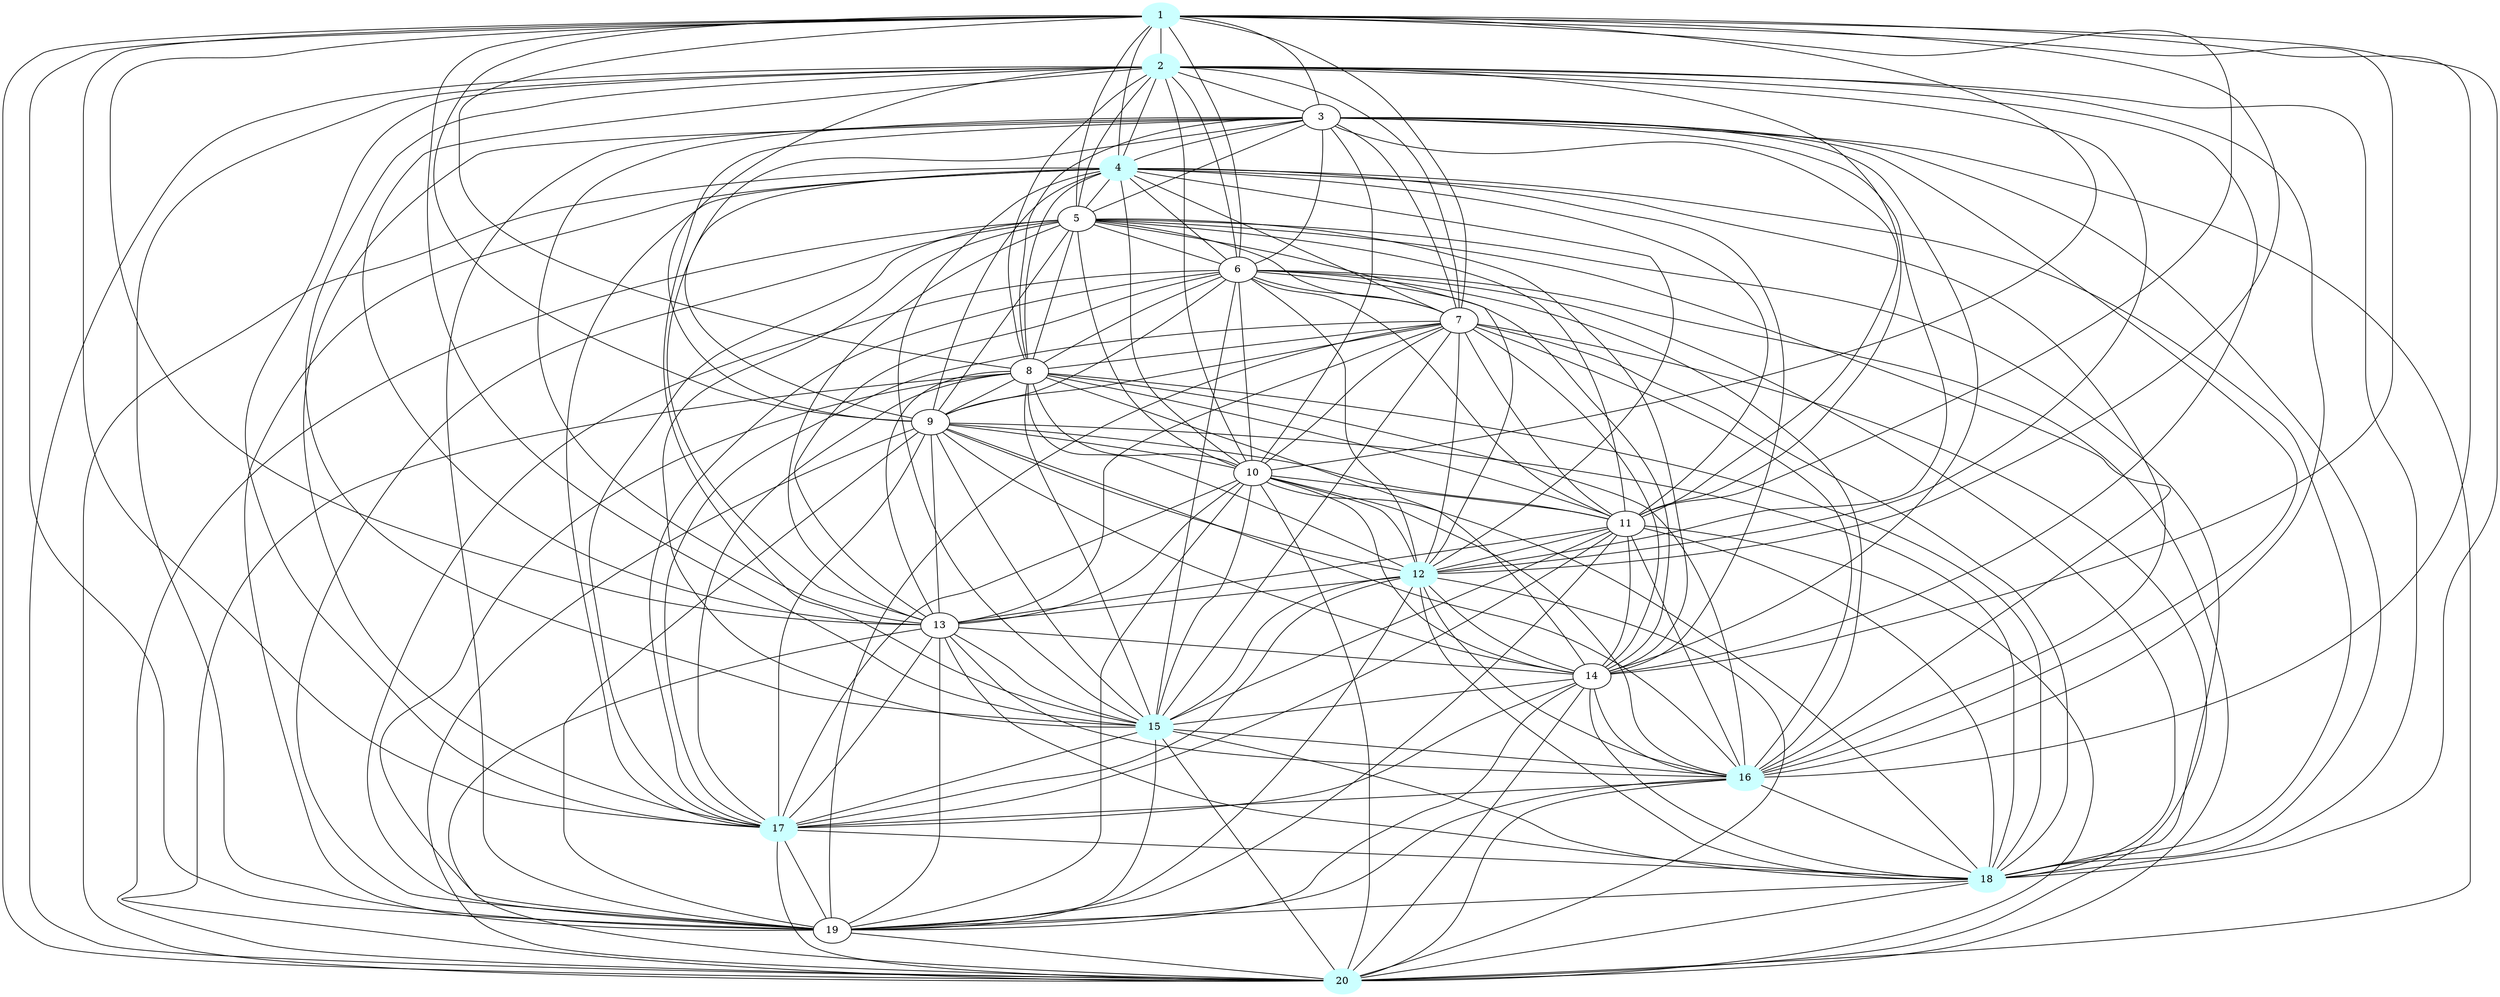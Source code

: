 graph G {
    1 [style=filled, color="#CCFFFF"];
    2 [style=filled, color="#CCFFFF"];
    4 [style=filled, color="#CCFFFF"];
    12 [style=filled, color="#CCFFFF"];
    15 [style=filled, color="#CCFFFF"];
    16 [style=filled, color="#CCFFFF"];
    17 [style=filled, color="#CCFFFF"];
    18 [style=filled, color="#CCFFFF"];
    20 [style=filled, color="#CCFFFF"];
    1 -- 2 [len= 4]
    1 -- 3 [len= 4]
    1 -- 4 [len= 3]
    1 -- 5 [len= 4]
    1 -- 6 [len= 3]
    1 -- 7 [len= 3]
    1 -- 8 [len= 5]
    1 -- 9 [len= 4]
    1 -- 10 [len= 4]
    1 -- 11 [len= 4]
    1 -- 12 [len= 3]
    1 -- 13 [len= 4]
    1 -- 14 [len= 4]
    1 -- 15 [len= 4]
    1 -- 16 [len= 4]
    1 -- 17 [len= 3]
    1 -- 18 [len= 3]
    1 -- 19 [len= 3]
    1 -- 20 [len= 3]
    2 -- 3 [len= 4]
    2 -- 4 [len= 4]
    2 -- 5 [len= 4]
    2 -- 6 [len= 4]
    2 -- 7 [len= 4]
    2 -- 8 [len= 3]
    2 -- 9 [len= 3]
    2 -- 10 [len= 4]
    2 -- 11 [len= 4]
    2 -- 12 [len= 3]
    2 -- 13 [len= 4]
    2 -- 14 [len= 4]
    2 -- 15 [len= 3]
    2 -- 16 [len= 4]
    2 -- 17 [len= 3]
    2 -- 18 [len= 3]
    2 -- 19 [len= 4]
    2 -- 20 [len= 3]
    3 -- 4 [len= 4]
    3 -- 5 [len= 5]
    3 -- 6 [len= 5]
    3 -- 7 [len= 4]
    3 -- 8 [len= 5]
    3 -- 9 [len= 3]
    3 -- 10 [len= 4]
    3 -- 11 [len= 4]
    3 -- 12 [len= 3]
    3 -- 13 [len= 3]
    3 -- 14 [len= 5]
    3 -- 15 [len= 4]
    3 -- 16 [len= 3]
    3 -- 17 [len= 4]
    3 -- 18 [len= 3]
    3 -- 19 [len= 4]
    3 -- 20 [len= 3]
    4 -- 5 [len= 3]
    4 -- 6 [len= 3]
    4 -- 7 [len= 4]
    4 -- 8 [len= 5]
    4 -- 9 [len= 4]
    4 -- 10 [len= 4]
    4 -- 11 [len= 4]
    4 -- 12 [len= 3]
    4 -- 13 [len= 4]
    4 -- 14 [len= 3]
    4 -- 15 [len= 4]
    4 -- 16 [len= 4]
    4 -- 17 [len= 3]
    4 -- 18 [len= 4]
    4 -- 19 [len= 4]
    4 -- 20 [len= 3]
    5 -- 6 [len= 3]
    5 -- 7 [len= 4]
    5 -- 8 [len= 5]
    5 -- 9 [len= 5]
    5 -- 10 [len= 4]
    5 -- 11 [len= 3]
    5 -- 12 [len= 4]
    5 -- 13 [len= 5]
    5 -- 14 [len= 3]
    5 -- 15 [len= 4]
    5 -- 16 [len= 4]
    5 -- 17 [len= 4]
    5 -- 18 [len= 4]
    5 -- 19 [len= 5]
    5 -- 20 [len= 3]
    6 -- 7 [len= 4]
    6 -- 8 [len= 5]
    6 -- 9 [len= 5]
    6 -- 10 [len= 5]
    6 -- 11 [len= 4]
    6 -- 12 [len= 4]
    6 -- 13 [len= 5]
    6 -- 14 [len= 3]
    6 -- 15 [len= 4]
    6 -- 16 [len= 4]
    6 -- 17 [len= 4]
    6 -- 18 [len= 4]
    6 -- 19 [len= 4]
    6 -- 20 [len= 4]
    7 -- 8 [len= 5]
    7 -- 9 [len= 4]
    7 -- 10 [len= 4]
    7 -- 11 [len= 4]
    7 -- 12 [len= 3]
    7 -- 13 [len= 4]
    7 -- 14 [len= 4]
    7 -- 15 [len= 4]
    7 -- 16 [len= 3]
    7 -- 17 [len= 4]
    7 -- 18 [len= 4]
    7 -- 19 [len= 3]
    7 -- 20 [len= 4]
    8 -- 9 [len= 5]
    8 -- 10 [len= 5]
    8 -- 11 [len= 5]
    8 -- 12 [len= 4]
    8 -- 13 [len= 5]
    8 -- 14 [len= 5]
    8 -- 15 [len= 4]
    8 -- 16 [len= 5]
    8 -- 17 [len= 3]
    8 -- 18 [len= 4]
    8 -- 19 [len= 5]
    8 -- 20 [len= 3]
    9 -- 10 [len= 4]
    9 -- 11 [len= 4]
    9 -- 12 [len= 4]
    9 -- 13 [len= 4]
    9 -- 14 [len= 5]
    9 -- 15 [len= 3]
    9 -- 16 [len= 3]
    9 -- 17 [len= 4]
    9 -- 18 [len= 3]
    9 -- 19 [len= 4]
    9 -- 20 [len= 4]
    10 -- 11 [len= 3]
    10 -- 12 [len= 3]
    10 -- 13 [len= 4]
    10 -- 14 [len= 4]
    10 -- 15 [len= 3]
    10 -- 16 [len= 4]
    10 -- 17 [len= 4]
    10 -- 18 [len= 3]
    10 -- 19 [len= 4]
    10 -- 20 [len= 3]
    11 -- 12 [len= 4]
    11 -- 13 [len= 4]
    11 -- 14 [len= 3]
    11 -- 15 [len= 4]
    11 -- 16 [len= 4]
    11 -- 17 [len= 4]
    11 -- 18 [len= 3]
    11 -- 19 [len= 4]
    11 -- 20 [len= 4]
    12 -- 13 [len= 4]
    12 -- 14 [len= 4]
    12 -- 15 [len= 3]
    12 -- 16 [len= 3]
    12 -- 17 [len= 3]
    12 -- 18 [len= 3]
    12 -- 19 [len= 3]
    12 -- 20 [len= 3]
    13 -- 14 [len= 5]
    13 -- 15 [len= 3]
    13 -- 16 [len= 3]
    13 -- 17 [len= 3]
    13 -- 18 [len= 3]
    13 -- 19 [len= 4]
    13 -- 20 [len= 4]
    14 -- 15 [len= 4]
    14 -- 16 [len= 4]
    14 -- 17 [len= 4]
    14 -- 18 [len= 4]
    14 -- 19 [len= 5]
    14 -- 20 [len= 4]
    15 -- 16 [len= 3]
    15 -- 17 [len= 3]
    15 -- 18 [len= 3]
    15 -- 19 [len= 3]
    15 -- 20 [len= 3]
    16 -- 17 [len= 3]
    16 -- 18 [len= 3]
    16 -- 19 [len= 4]
    16 -- 20 [len= 3]
    17 -- 18 [len= 3]
    17 -- 19 [len= 4]
    17 -- 20 [len= 3]
    18 -- 19 [len= 3]
    18 -- 20 [len= 3]
    19 -- 20 [len= 4]
}
